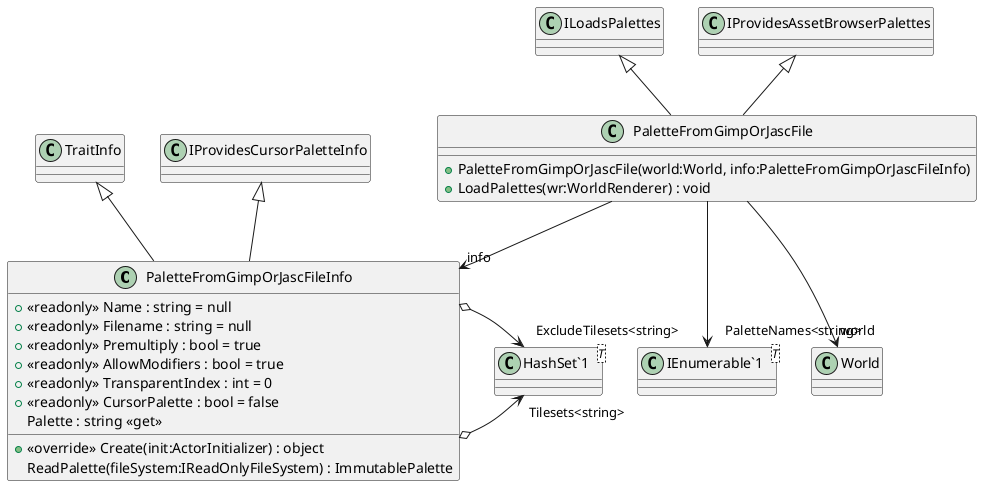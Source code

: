 @startuml
class PaletteFromGimpOrJascFileInfo {
    + <<readonly>> Name : string = null
    + <<readonly>> Filename : string = null
    + <<readonly>> Premultiply : bool = true
    + <<readonly>> AllowModifiers : bool = true
    + <<readonly>> TransparentIndex : int = 0
    + <<readonly>> CursorPalette : bool = false
    + <<override>> Create(init:ActorInitializer) : object
    Palette : string <<get>>
    ReadPalette(fileSystem:IReadOnlyFileSystem) : ImmutablePalette
}
class PaletteFromGimpOrJascFile {
    + PaletteFromGimpOrJascFile(world:World, info:PaletteFromGimpOrJascFileInfo)
    + LoadPalettes(wr:WorldRenderer) : void
}
class "HashSet`1"<T> {
}
class "IEnumerable`1"<T> {
}
TraitInfo <|-- PaletteFromGimpOrJascFileInfo
IProvidesCursorPaletteInfo <|-- PaletteFromGimpOrJascFileInfo
PaletteFromGimpOrJascFileInfo o-> "Tilesets<string>" "HashSet`1"
PaletteFromGimpOrJascFileInfo o-> "ExcludeTilesets<string>" "HashSet`1"
ILoadsPalettes <|-- PaletteFromGimpOrJascFile
IProvidesAssetBrowserPalettes <|-- PaletteFromGimpOrJascFile
PaletteFromGimpOrJascFile --> "world" World
PaletteFromGimpOrJascFile --> "info" PaletteFromGimpOrJascFileInfo
PaletteFromGimpOrJascFile --> "PaletteNames<string>" "IEnumerable`1"
@enduml
